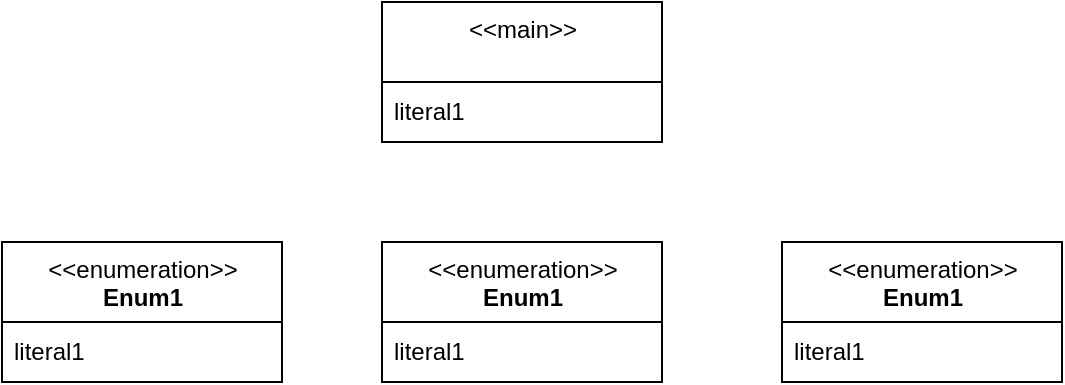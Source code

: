 <mxfile>
    <diagram id="D-pT8BcEMUCpWGECfV0k" name="Page-1">
        <mxGraphModel dx="658" dy="429" grid="1" gridSize="10" guides="1" tooltips="1" connect="1" arrows="1" fold="1" page="1" pageScale="1" pageWidth="827" pageHeight="1169" math="0" shadow="0">
            <root>
                <mxCell id="0"/>
                <mxCell id="1" parent="0"/>
                <mxCell id="6" value="&amp;lt;&amp;lt;enumeration&amp;gt;&amp;gt;&lt;br&gt;&lt;b&gt;Enum1&lt;/b&gt;" style="swimlane;fontStyle=0;align=center;verticalAlign=top;childLayout=stackLayout;horizontal=1;startSize=40;horizontalStack=0;resizeParent=1;resizeParentMax=0;resizeLast=0;collapsible=0;marginBottom=0;html=1;" vertex="1" parent="1">
                    <mxGeometry x="40" y="160" width="140" height="70" as="geometry"/>
                </mxCell>
                <mxCell id="7" value="literal1" style="text;html=1;strokeColor=none;fillColor=none;align=left;verticalAlign=middle;spacingLeft=4;spacingRight=4;overflow=hidden;rotatable=0;points=[[0,0.5],[1,0.5]];portConstraint=eastwest;" vertex="1" parent="6">
                    <mxGeometry y="40" width="140" height="30" as="geometry"/>
                </mxCell>
                <mxCell id="8" value="&amp;lt;&amp;lt;main&amp;gt;&amp;gt;" style="swimlane;fontStyle=0;align=center;verticalAlign=top;childLayout=stackLayout;horizontal=1;startSize=40;horizontalStack=0;resizeParent=1;resizeParentMax=0;resizeLast=0;collapsible=0;marginBottom=0;html=1;" vertex="1" parent="1">
                    <mxGeometry x="230" y="40" width="140" height="70" as="geometry"/>
                </mxCell>
                <mxCell id="9" value="literal1" style="text;html=1;strokeColor=none;fillColor=none;align=left;verticalAlign=middle;spacingLeft=4;spacingRight=4;overflow=hidden;rotatable=0;points=[[0,0.5],[1,0.5]];portConstraint=eastwest;" vertex="1" parent="8">
                    <mxGeometry y="40" width="140" height="30" as="geometry"/>
                </mxCell>
                <mxCell id="10" value="&amp;lt;&amp;lt;enumeration&amp;gt;&amp;gt;&lt;br&gt;&lt;b&gt;Enum1&lt;/b&gt;" style="swimlane;fontStyle=0;align=center;verticalAlign=top;childLayout=stackLayout;horizontal=1;startSize=40;horizontalStack=0;resizeParent=1;resizeParentMax=0;resizeLast=0;collapsible=0;marginBottom=0;html=1;" vertex="1" parent="1">
                    <mxGeometry x="230" y="160" width="140" height="70" as="geometry"/>
                </mxCell>
                <mxCell id="11" value="literal1" style="text;html=1;strokeColor=none;fillColor=none;align=left;verticalAlign=middle;spacingLeft=4;spacingRight=4;overflow=hidden;rotatable=0;points=[[0,0.5],[1,0.5]];portConstraint=eastwest;" vertex="1" parent="10">
                    <mxGeometry y="40" width="140" height="30" as="geometry"/>
                </mxCell>
                <mxCell id="12" value="&amp;lt;&amp;lt;enumeration&amp;gt;&amp;gt;&lt;br&gt;&lt;b&gt;Enum1&lt;/b&gt;" style="swimlane;fontStyle=0;align=center;verticalAlign=top;childLayout=stackLayout;horizontal=1;startSize=40;horizontalStack=0;resizeParent=1;resizeParentMax=0;resizeLast=0;collapsible=0;marginBottom=0;html=1;" vertex="1" parent="1">
                    <mxGeometry x="430" y="160" width="140" height="70" as="geometry"/>
                </mxCell>
                <mxCell id="13" value="literal1" style="text;html=1;strokeColor=none;fillColor=none;align=left;verticalAlign=middle;spacingLeft=4;spacingRight=4;overflow=hidden;rotatable=0;points=[[0,0.5],[1,0.5]];portConstraint=eastwest;" vertex="1" parent="12">
                    <mxGeometry y="40" width="140" height="30" as="geometry"/>
                </mxCell>
            </root>
        </mxGraphModel>
    </diagram>
</mxfile>